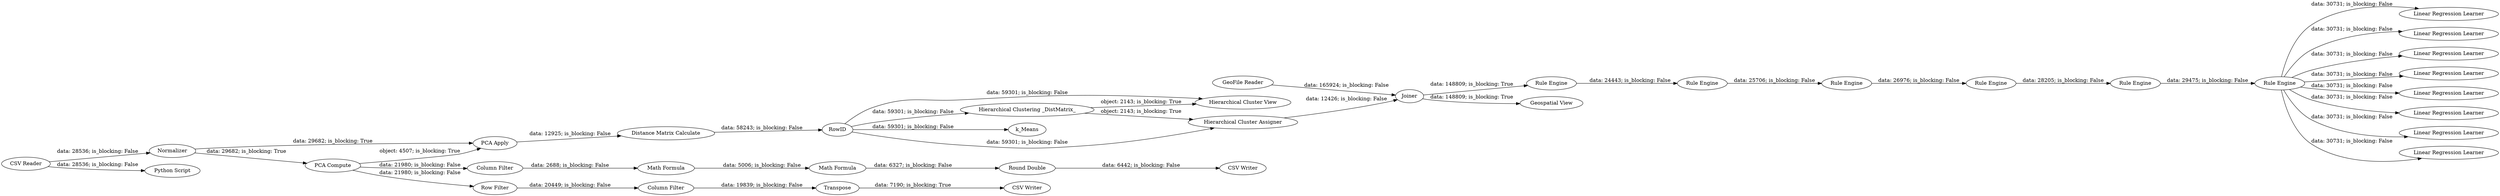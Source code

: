 digraph {
	"7496973940550060217_28" [label="Math Formula"]
	"7496973940550060217_34" [label="Rule Engine"]
	"7496973940550060217_47" [label="Linear Regression Learner"]
	"7496973940550060217_2" [label=Normalizer]
	"7496973940550060217_16" [label="Hierarchical Cluster View"]
	"7496973940550060217_36" [label="Rule Engine"]
	"7496973940550060217_15" [label="Hierarchical Clustering _DistMatrix_"]
	"7496973940550060217_45" [label="Linear Regression Learner"]
	"7496973940550060217_33" [label="Geospatial View"]
	"7496973940550060217_31" [label="CSV Writer"]
	"7496973940550060217_4" [label="PCA Apply"]
	"7496973940550060217_3" [label="PCA Compute"]
	"7496973940550060217_44" [label="Linear Regression Learner"]
	"7496973940550060217_24" [label=Transpose]
	"7496973940550060217_40" [label="Linear Regression Learner"]
	"7496973940550060217_38" [label="Rule Engine"]
	"7496973940550060217_30" [label="Column Filter"]
	"7496973940550060217_43" [label="Linear Regression Learner"]
	"7496973940550060217_42" [label="Linear Regression Learner"]
	"7496973940550060217_7" [label=RowID]
	"7496973940550060217_39" [label="Rule Engine"]
	"7496973940550060217_35" [label="Rule Engine"]
	"7496973940550060217_32" [label="CSV Writer"]
	"7496973940550060217_37" [label="Rule Engine"]
	"7496973940550060217_22" [label="Python Script"]
	"7496973940550060217_27" [label="Math Formula"]
	"7496973940550060217_25" [label="Column Filter"]
	"7496973940550060217_29" [label="Round Double"]
	"7496973940550060217_23" [label="Row Filter"]
	"7496973940550060217_14" [label="Distance Matrix Calculate"]
	"7496973940550060217_18" [label=k_Means]
	"7496973940550060217_20" [label=Joiner]
	"7496973940550060217_46" [label="Linear Regression Learner"]
	"7496973940550060217_41" [label="Linear Regression Learner"]
	"7496973940550060217_19" [label="GeoFile Reader"]
	"7496973940550060217_1" [label="CSV Reader"]
	"7496973940550060217_17" [label="Hierarchical Cluster Assigner"]
	"7496973940550060217_20" -> "7496973940550060217_34" [label="data: 148809; is_blocking: True"]
	"7496973940550060217_3" -> "7496973940550060217_23" [label="data: 21980; is_blocking: False"]
	"7496973940550060217_29" -> "7496973940550060217_31" [label="data: 6442; is_blocking: False"]
	"7496973940550060217_39" -> "7496973940550060217_40" [label="data: 30731; is_blocking: False"]
	"7496973940550060217_7" -> "7496973940550060217_18" [label="data: 59301; is_blocking: False"]
	"7496973940550060217_14" -> "7496973940550060217_7" [label="data: 58243; is_blocking: False"]
	"7496973940550060217_39" -> "7496973940550060217_43" [label="data: 30731; is_blocking: False"]
	"7496973940550060217_2" -> "7496973940550060217_3" [label="data: 29682; is_blocking: True"]
	"7496973940550060217_3" -> "7496973940550060217_30" [label="data: 21980; is_blocking: False"]
	"7496973940550060217_25" -> "7496973940550060217_24" [label="data: 19839; is_blocking: False"]
	"7496973940550060217_35" -> "7496973940550060217_36" [label="data: 25706; is_blocking: False"]
	"7496973940550060217_1" -> "7496973940550060217_22" [label="data: 28536; is_blocking: False"]
	"7496973940550060217_19" -> "7496973940550060217_20" [label="data: 165924; is_blocking: False"]
	"7496973940550060217_7" -> "7496973940550060217_15" [label="data: 59301; is_blocking: False"]
	"7496973940550060217_17" -> "7496973940550060217_20" [label="data: 12426; is_blocking: False"]
	"7496973940550060217_37" -> "7496973940550060217_38" [label="data: 28205; is_blocking: False"]
	"7496973940550060217_34" -> "7496973940550060217_35" [label="data: 24443; is_blocking: False"]
	"7496973940550060217_1" -> "7496973940550060217_2" [label="data: 28536; is_blocking: False"]
	"7496973940550060217_38" -> "7496973940550060217_39" [label="data: 29475; is_blocking: False"]
	"7496973940550060217_24" -> "7496973940550060217_32" [label="data: 7190; is_blocking: True"]
	"7496973940550060217_39" -> "7496973940550060217_41" [label="data: 30731; is_blocking: False"]
	"7496973940550060217_15" -> "7496973940550060217_17" [label="object: 2143; is_blocking: True"]
	"7496973940550060217_39" -> "7496973940550060217_45" [label="data: 30731; is_blocking: False"]
	"7496973940550060217_15" -> "7496973940550060217_16" [label="object: 2143; is_blocking: True"]
	"7496973940550060217_39" -> "7496973940550060217_46" [label="data: 30731; is_blocking: False"]
	"7496973940550060217_7" -> "7496973940550060217_17" [label="data: 59301; is_blocking: False"]
	"7496973940550060217_7" -> "7496973940550060217_16" [label="data: 59301; is_blocking: False"]
	"7496973940550060217_3" -> "7496973940550060217_4" [label="object: 4507; is_blocking: True"]
	"7496973940550060217_39" -> "7496973940550060217_44" [label="data: 30731; is_blocking: False"]
	"7496973940550060217_36" -> "7496973940550060217_37" [label="data: 26976; is_blocking: False"]
	"7496973940550060217_30" -> "7496973940550060217_27" [label="data: 2688; is_blocking: False"]
	"7496973940550060217_20" -> "7496973940550060217_33" [label="data: 148809; is_blocking: True"]
	"7496973940550060217_4" -> "7496973940550060217_14" [label="data: 12925; is_blocking: False"]
	"7496973940550060217_39" -> "7496973940550060217_42" [label="data: 30731; is_blocking: False"]
	"7496973940550060217_39" -> "7496973940550060217_47" [label="data: 30731; is_blocking: False"]
	"7496973940550060217_28" -> "7496973940550060217_29" [label="data: 6327; is_blocking: False"]
	"7496973940550060217_2" -> "7496973940550060217_4" [label="data: 29682; is_blocking: True"]
	"7496973940550060217_23" -> "7496973940550060217_25" [label="data: 20449; is_blocking: False"]
	"7496973940550060217_27" -> "7496973940550060217_28" [label="data: 5006; is_blocking: False"]
	rankdir=LR
}
